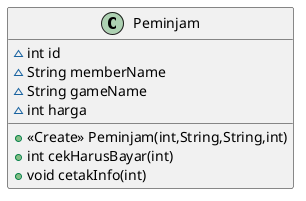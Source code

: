 @startuml
class Peminjam {
~ int id
~ String memberName
~ String gameName
~ int harga
+ <<Create>> Peminjam(int,String,String,int)
+ int cekHarusBayar(int)
+ void cetakInfo(int)
}


@enduml